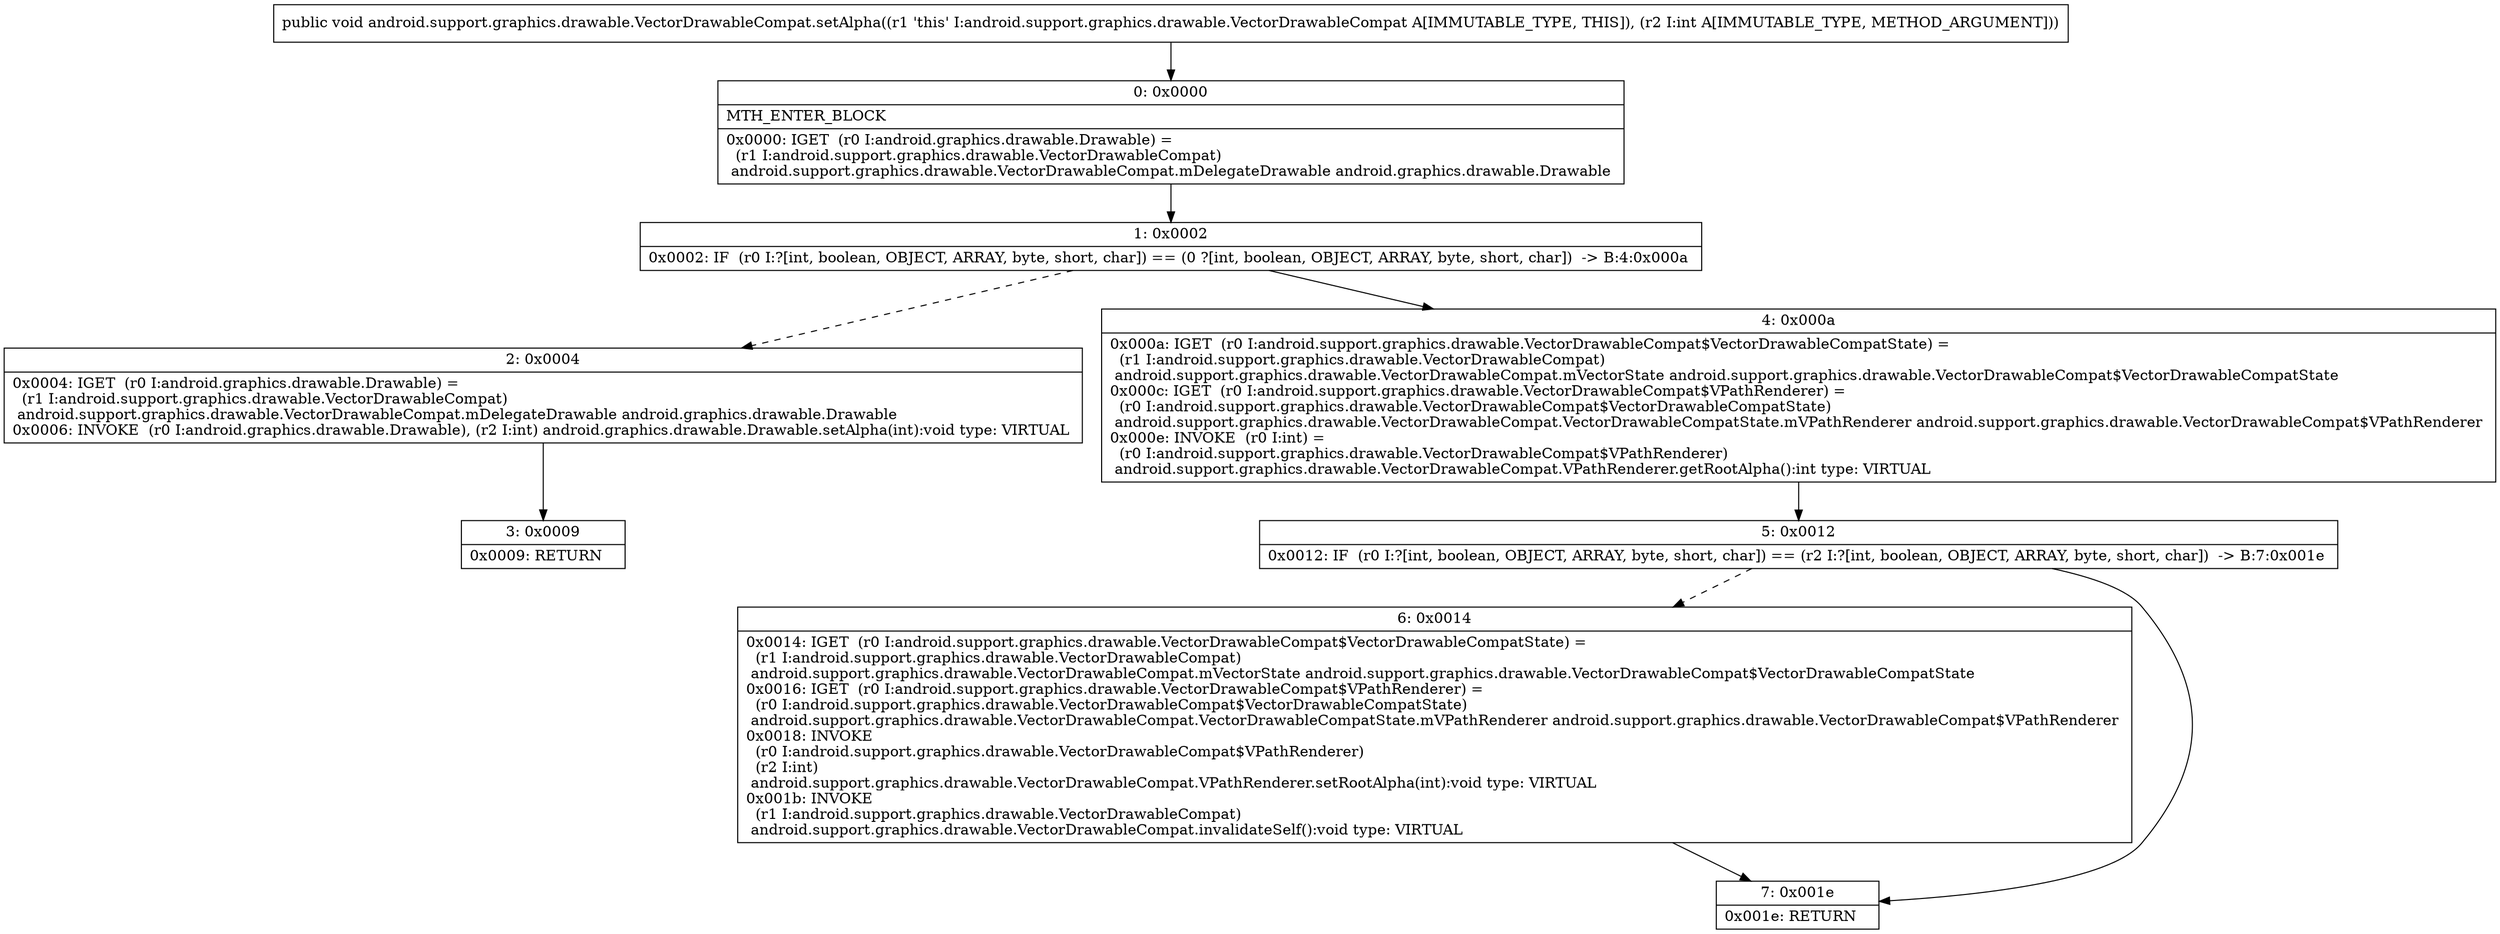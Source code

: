 digraph "CFG forandroid.support.graphics.drawable.VectorDrawableCompat.setAlpha(I)V" {
Node_0 [shape=record,label="{0\:\ 0x0000|MTH_ENTER_BLOCK\l|0x0000: IGET  (r0 I:android.graphics.drawable.Drawable) = \l  (r1 I:android.support.graphics.drawable.VectorDrawableCompat)\l android.support.graphics.drawable.VectorDrawableCompat.mDelegateDrawable android.graphics.drawable.Drawable \l}"];
Node_1 [shape=record,label="{1\:\ 0x0002|0x0002: IF  (r0 I:?[int, boolean, OBJECT, ARRAY, byte, short, char]) == (0 ?[int, boolean, OBJECT, ARRAY, byte, short, char])  \-\> B:4:0x000a \l}"];
Node_2 [shape=record,label="{2\:\ 0x0004|0x0004: IGET  (r0 I:android.graphics.drawable.Drawable) = \l  (r1 I:android.support.graphics.drawable.VectorDrawableCompat)\l android.support.graphics.drawable.VectorDrawableCompat.mDelegateDrawable android.graphics.drawable.Drawable \l0x0006: INVOKE  (r0 I:android.graphics.drawable.Drawable), (r2 I:int) android.graphics.drawable.Drawable.setAlpha(int):void type: VIRTUAL \l}"];
Node_3 [shape=record,label="{3\:\ 0x0009|0x0009: RETURN   \l}"];
Node_4 [shape=record,label="{4\:\ 0x000a|0x000a: IGET  (r0 I:android.support.graphics.drawable.VectorDrawableCompat$VectorDrawableCompatState) = \l  (r1 I:android.support.graphics.drawable.VectorDrawableCompat)\l android.support.graphics.drawable.VectorDrawableCompat.mVectorState android.support.graphics.drawable.VectorDrawableCompat$VectorDrawableCompatState \l0x000c: IGET  (r0 I:android.support.graphics.drawable.VectorDrawableCompat$VPathRenderer) = \l  (r0 I:android.support.graphics.drawable.VectorDrawableCompat$VectorDrawableCompatState)\l android.support.graphics.drawable.VectorDrawableCompat.VectorDrawableCompatState.mVPathRenderer android.support.graphics.drawable.VectorDrawableCompat$VPathRenderer \l0x000e: INVOKE  (r0 I:int) = \l  (r0 I:android.support.graphics.drawable.VectorDrawableCompat$VPathRenderer)\l android.support.graphics.drawable.VectorDrawableCompat.VPathRenderer.getRootAlpha():int type: VIRTUAL \l}"];
Node_5 [shape=record,label="{5\:\ 0x0012|0x0012: IF  (r0 I:?[int, boolean, OBJECT, ARRAY, byte, short, char]) == (r2 I:?[int, boolean, OBJECT, ARRAY, byte, short, char])  \-\> B:7:0x001e \l}"];
Node_6 [shape=record,label="{6\:\ 0x0014|0x0014: IGET  (r0 I:android.support.graphics.drawable.VectorDrawableCompat$VectorDrawableCompatState) = \l  (r1 I:android.support.graphics.drawable.VectorDrawableCompat)\l android.support.graphics.drawable.VectorDrawableCompat.mVectorState android.support.graphics.drawable.VectorDrawableCompat$VectorDrawableCompatState \l0x0016: IGET  (r0 I:android.support.graphics.drawable.VectorDrawableCompat$VPathRenderer) = \l  (r0 I:android.support.graphics.drawable.VectorDrawableCompat$VectorDrawableCompatState)\l android.support.graphics.drawable.VectorDrawableCompat.VectorDrawableCompatState.mVPathRenderer android.support.graphics.drawable.VectorDrawableCompat$VPathRenderer \l0x0018: INVOKE  \l  (r0 I:android.support.graphics.drawable.VectorDrawableCompat$VPathRenderer)\l  (r2 I:int)\l android.support.graphics.drawable.VectorDrawableCompat.VPathRenderer.setRootAlpha(int):void type: VIRTUAL \l0x001b: INVOKE  \l  (r1 I:android.support.graphics.drawable.VectorDrawableCompat)\l android.support.graphics.drawable.VectorDrawableCompat.invalidateSelf():void type: VIRTUAL \l}"];
Node_7 [shape=record,label="{7\:\ 0x001e|0x001e: RETURN   \l}"];
MethodNode[shape=record,label="{public void android.support.graphics.drawable.VectorDrawableCompat.setAlpha((r1 'this' I:android.support.graphics.drawable.VectorDrawableCompat A[IMMUTABLE_TYPE, THIS]), (r2 I:int A[IMMUTABLE_TYPE, METHOD_ARGUMENT])) }"];
MethodNode -> Node_0;
Node_0 -> Node_1;
Node_1 -> Node_2[style=dashed];
Node_1 -> Node_4;
Node_2 -> Node_3;
Node_4 -> Node_5;
Node_5 -> Node_6[style=dashed];
Node_5 -> Node_7;
Node_6 -> Node_7;
}

